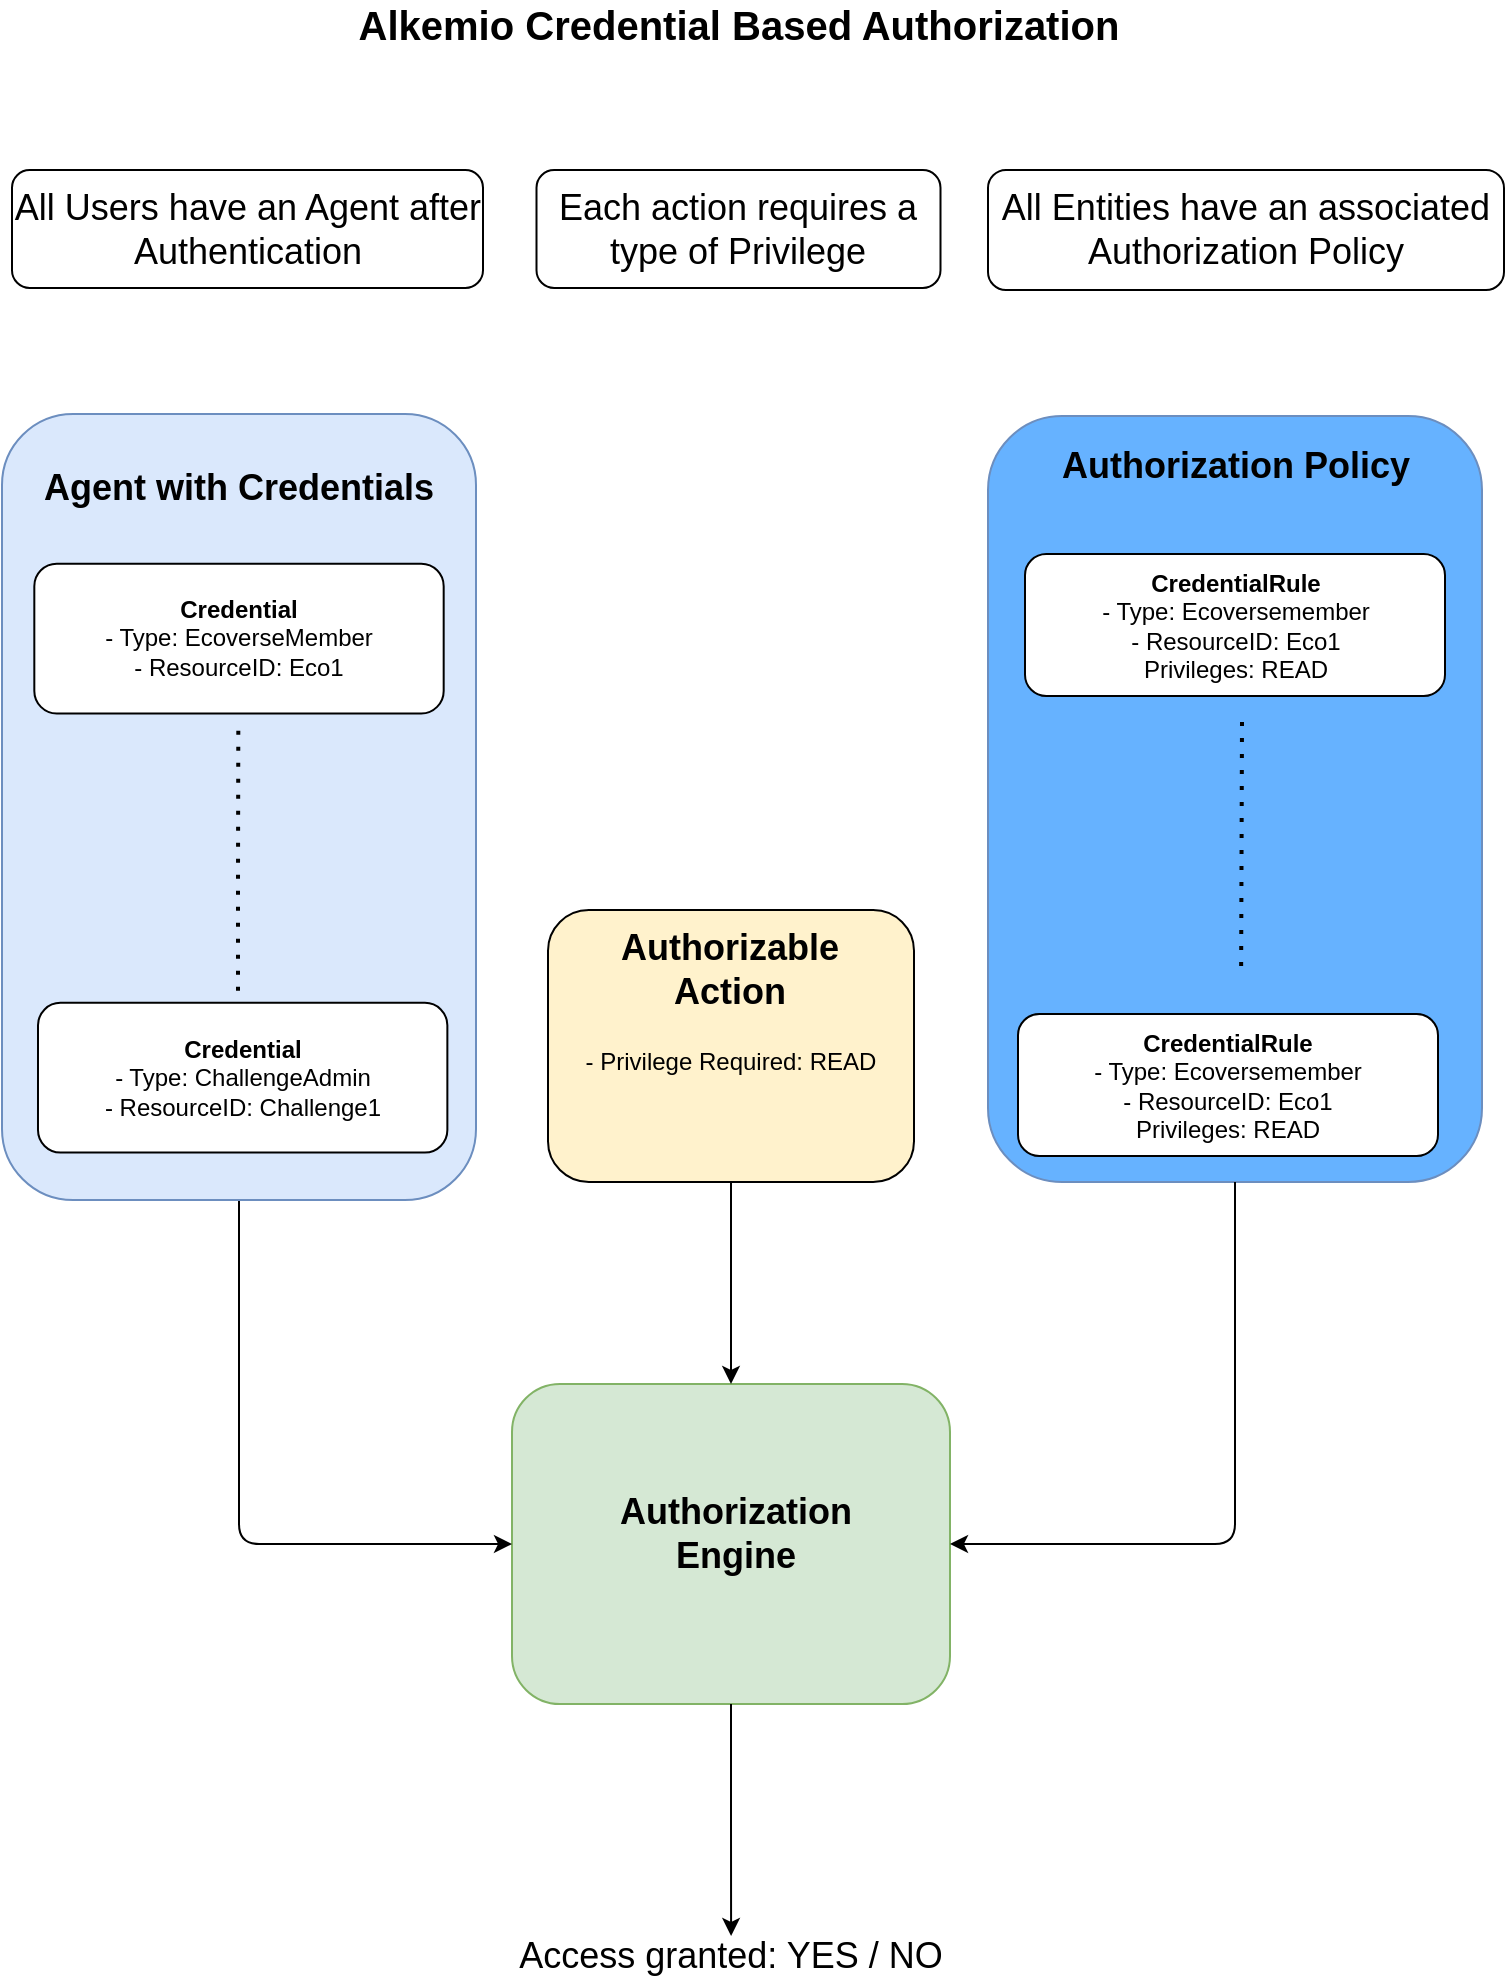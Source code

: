 <mxfile version="14.6.13" type="device" pages="2"><diagram name="Credential Based Authorization" id="MRnfxQKDurDMuoabgHoY"><mxGraphModel dx="1342" dy="816" grid="0" gridSize="10" guides="1" tooltips="1" connect="1" arrows="1" fold="1" page="1" pageScale="1" pageWidth="827" pageHeight="1169" math="0" shadow="0"><root><mxCell id="dUI4cDzIz1VOxFGTC87Q-0"/><mxCell id="dUI4cDzIz1VOxFGTC87Q-1" parent="dUI4cDzIz1VOxFGTC87Q-0"/><mxCell id="dUI4cDzIz1VOxFGTC87Q-4" value="Alkemio Credential Based Authorization" style="text;html=1;strokeColor=none;fillColor=none;align=center;verticalAlign=middle;whiteSpace=wrap;rounded=0;fontSize=20;fontStyle=1" parent="dUI4cDzIz1VOxFGTC87Q-1" vertex="1"><mxGeometry x="226" y="30" width="414.5" height="20" as="geometry"/></mxCell><mxCell id="dUI4cDzIz1VOxFGTC87Q-11" value="" style="group" parent="dUI4cDzIz1VOxFGTC87Q-1" vertex="1" connectable="0"><mxGeometry x="558" y="236" width="247" height="383" as="geometry"/></mxCell><mxCell id="dUI4cDzIz1VOxFGTC87Q-12" value="" style="rounded=1;whiteSpace=wrap;html=1;strokeColor=#6c8ebf;fillColor=#66B2FF;" parent="dUI4cDzIz1VOxFGTC87Q-11" vertex="1"><mxGeometry width="247" height="383" as="geometry"/></mxCell><mxCell id="dUI4cDzIz1VOxFGTC87Q-13" value="&lt;b&gt;CredentialRule&lt;/b&gt;&lt;br&gt;- Type: Ecoversemember&lt;br&gt;- ResourceID: Eco1&lt;br&gt;Privileges: READ" style="rounded=1;whiteSpace=wrap;html=1;" parent="dUI4cDzIz1VOxFGTC87Q-11" vertex="1"><mxGeometry x="18.5" y="69" width="210" height="71" as="geometry"/></mxCell><mxCell id="dUI4cDzIz1VOxFGTC87Q-15" value="&lt;font style=&quot;font-size: 18px&quot;&gt;&lt;b&gt;Authorization Policy&lt;br&gt;&lt;/b&gt;&lt;/font&gt;" style="text;html=1;strokeColor=none;fillColor=none;align=center;verticalAlign=middle;whiteSpace=wrap;rounded=0;" parent="dUI4cDzIz1VOxFGTC87Q-11" vertex="1"><mxGeometry x="23.5" y="15" width="200" height="20" as="geometry"/></mxCell><mxCell id="dUI4cDzIz1VOxFGTC87Q-55" value="&lt;b&gt;CredentialRule&lt;/b&gt;&lt;br&gt;- Type: Ecoversemember&lt;br&gt;- ResourceID: Eco1&lt;br&gt;Privileges: READ" style="rounded=1;whiteSpace=wrap;html=1;" parent="dUI4cDzIz1VOxFGTC87Q-11" vertex="1"><mxGeometry x="15" y="299" width="210" height="71" as="geometry"/></mxCell><mxCell id="dUI4cDzIz1VOxFGTC87Q-57" value="" style="endArrow=none;dashed=1;html=1;dashPattern=1 3;strokeWidth=2;fontSize=11;" parent="dUI4cDzIz1VOxFGTC87Q-11" edge="1"><mxGeometry width="50" height="50" relative="1" as="geometry"><mxPoint x="127" y="153" as="sourcePoint"/><mxPoint x="126.55" y="281" as="targetPoint"/></mxGeometry></mxCell><mxCell id="dUI4cDzIz1VOxFGTC87Q-25" value="" style="group" parent="dUI4cDzIz1VOxFGTC87Q-1" vertex="1" connectable="0"><mxGeometry x="320" y="720" width="219" height="160" as="geometry"/></mxCell><mxCell id="dUI4cDzIz1VOxFGTC87Q-26" value="" style="rounded=1;whiteSpace=wrap;html=1;fillColor=#d5e8d4;strokeColor=#82b366;" parent="dUI4cDzIz1VOxFGTC87Q-25" vertex="1"><mxGeometry width="219" height="160" as="geometry"/></mxCell><mxCell id="dUI4cDzIz1VOxFGTC87Q-27" value="&lt;b&gt;&lt;font style=&quot;font-size: 18px&quot;&gt;Authorization Engine&lt;/font&gt;&lt;/b&gt;" style="text;html=1;strokeColor=none;fillColor=none;align=center;verticalAlign=middle;whiteSpace=wrap;rounded=0;" parent="dUI4cDzIz1VOxFGTC87Q-25" vertex="1"><mxGeometry x="47.004" y="57" width="130.031" height="35" as="geometry"/></mxCell><mxCell id="dUI4cDzIz1VOxFGTC87Q-30" value="" style="endArrow=classic;html=1;fontSize=8;entryX=0;entryY=0.5;entryDx=0;entryDy=0;edgeStyle=orthogonalEdgeStyle;exitX=0.5;exitY=1;exitDx=0;exitDy=0;" parent="dUI4cDzIz1VOxFGTC87Q-1" source="dUI4cDzIz1VOxFGTC87Q-44" target="dUI4cDzIz1VOxFGTC87Q-26" edge="1"><mxGeometry width="50" height="50" relative="1" as="geometry"><mxPoint x="360" y="470" as="sourcePoint"/><mxPoint x="361" y="280" as="targetPoint"/></mxGeometry></mxCell><mxCell id="dUI4cDzIz1VOxFGTC87Q-43" value="" style="group" parent="dUI4cDzIz1VOxFGTC87Q-1" vertex="1" connectable="0"><mxGeometry x="65" y="235" width="237" height="393" as="geometry"/></mxCell><mxCell id="dUI4cDzIz1VOxFGTC87Q-44" value="" style="rounded=1;whiteSpace=wrap;html=1;fillColor=#dae8fc;strokeColor=#6c8ebf;" parent="dUI4cDzIz1VOxFGTC87Q-43" vertex="1"><mxGeometry width="237.0" height="393" as="geometry"/></mxCell><mxCell id="dUI4cDzIz1VOxFGTC87Q-46" value="&lt;b&gt;Credential&lt;/b&gt;&lt;br&gt;- Type: EcoverseMember&lt;br&gt;- ResourceID: Eco1" style="rounded=1;whiteSpace=wrap;html=1;" parent="dUI4cDzIz1VOxFGTC87Q-43" vertex="1"><mxGeometry x="16.159" y="74.857" width="204.682" height="74.857" as="geometry"/></mxCell><mxCell id="dUI4cDzIz1VOxFGTC87Q-48" value="&lt;b&gt;&lt;font style=&quot;font-size: 18px&quot;&gt;Agent with Credentials&lt;/font&gt;&lt;/b&gt;" style="text;html=1;strokeColor=none;fillColor=none;align=center;verticalAlign=middle;whiteSpace=wrap;rounded=0;" parent="dUI4cDzIz1VOxFGTC87Q-43" vertex="1"><mxGeometry x="10.773" y="18.714" width="215.455" height="37.429" as="geometry"/></mxCell><mxCell id="dUI4cDzIz1VOxFGTC87Q-54" value="&lt;b&gt;Credential&lt;/b&gt;&lt;br&gt;- Type: ChallengeAdmin&lt;br&gt;- ResourceID: Challenge1" style="rounded=1;whiteSpace=wrap;html=1;" parent="dUI4cDzIz1VOxFGTC87Q-43" vertex="1"><mxGeometry x="17.999" y="294.425" width="204.682" height="74.857" as="geometry"/></mxCell><mxCell id="dUI4cDzIz1VOxFGTC87Q-50" value="" style="endArrow=none;dashed=1;html=1;dashPattern=1 3;strokeWidth=2;" parent="dUI4cDzIz1VOxFGTC87Q-43" edge="1"><mxGeometry width="50" height="50" relative="1" as="geometry"><mxPoint x="118" y="288.42" as="sourcePoint"/><mxPoint x="118.16" y="157.002" as="targetPoint"/><Array as="points"><mxPoint x="118" y="234.42"/></Array></mxGeometry></mxCell><mxCell id="dUI4cDzIz1VOxFGTC87Q-63" value="" style="group" parent="dUI4cDzIz1VOxFGTC87Q-1" vertex="1" connectable="0"><mxGeometry x="338" y="483" width="183" height="136" as="geometry"/></mxCell><mxCell id="dUI4cDzIz1VOxFGTC87Q-60" value="&lt;br&gt;- Privilege Required: READ" style="rounded=1;whiteSpace=wrap;html=1;fillColor=#FFF2CC;" parent="dUI4cDzIz1VOxFGTC87Q-63" vertex="1"><mxGeometry width="183" height="136" as="geometry"/></mxCell><mxCell id="dUI4cDzIz1VOxFGTC87Q-61" value="&lt;font style=&quot;font-size: 18px&quot;&gt;&lt;b&gt;Authorizable Action&lt;/b&gt;&lt;/font&gt;" style="text;html=1;strokeColor=none;fillColor=none;align=center;verticalAlign=middle;whiteSpace=wrap;rounded=0;" parent="dUI4cDzIz1VOxFGTC87Q-63" vertex="1"><mxGeometry x="13.238" y="14.233" width="155.745" height="31.628" as="geometry"/></mxCell><mxCell id="dUI4cDzIz1VOxFGTC87Q-64" value="" style="endArrow=classic;html=1;fontSize=8;entryX=1;entryY=0.5;entryDx=0;entryDy=0;edgeStyle=orthogonalEdgeStyle;exitX=0.5;exitY=1;exitDx=0;exitDy=0;" parent="dUI4cDzIz1VOxFGTC87Q-1" source="dUI4cDzIz1VOxFGTC87Q-12" target="dUI4cDzIz1VOxFGTC87Q-26" edge="1"><mxGeometry width="50" height="50" relative="1" as="geometry"><mxPoint x="193.5" y="638" as="sourcePoint"/><mxPoint x="333.75" y="807" as="targetPoint"/></mxGeometry></mxCell><mxCell id="dUI4cDzIz1VOxFGTC87Q-65" style="edgeStyle=orthogonalEdgeStyle;rounded=0;orthogonalLoop=1;jettySize=auto;html=1;exitX=0.5;exitY=1;exitDx=0;exitDy=0;entryX=0.5;entryY=0;entryDx=0;entryDy=0;" parent="dUI4cDzIz1VOxFGTC87Q-1" source="dUI4cDzIz1VOxFGTC87Q-60" target="dUI4cDzIz1VOxFGTC87Q-26" edge="1"><mxGeometry relative="1" as="geometry"/></mxCell><mxCell id="dUI4cDzIz1VOxFGTC87Q-66" style="edgeStyle=orthogonalEdgeStyle;rounded=0;orthogonalLoop=1;jettySize=auto;html=1;" parent="dUI4cDzIz1VOxFGTC87Q-1" source="dUI4cDzIz1VOxFGTC87Q-26" target="dUI4cDzIz1VOxFGTC87Q-67" edge="1"><mxGeometry relative="1" as="geometry"><mxPoint x="429.5" y="995" as="targetPoint"/></mxGeometry></mxCell><mxCell id="dUI4cDzIz1VOxFGTC87Q-67" value="&lt;font style=&quot;font-size: 18px&quot;&gt;Access granted: YES / NO&lt;/font&gt;" style="text;html=1;strokeColor=none;fillColor=none;align=center;verticalAlign=middle;whiteSpace=wrap;rounded=0;" parent="dUI4cDzIz1VOxFGTC87Q-1" vertex="1"><mxGeometry x="292.25" y="996" width="274.5" height="20" as="geometry"/></mxCell><mxCell id="dUI4cDzIz1VOxFGTC87Q-68" value="&lt;font style=&quot;font-size: 18px&quot;&gt;All Entities have an associated Authorization Policy&lt;/font&gt;" style="text;html=1;fillColor=none;align=center;verticalAlign=middle;whiteSpace=wrap;rounded=1;strokeColor=#000000;" parent="dUI4cDzIz1VOxFGTC87Q-1" vertex="1"><mxGeometry x="558" y="113" width="258" height="60" as="geometry"/></mxCell><mxCell id="dUI4cDzIz1VOxFGTC87Q-69" value="&lt;font style=&quot;font-size: 18px&quot;&gt;All Users have an Agent after Authentication&lt;/font&gt;" style="text;html=1;fillColor=none;align=center;verticalAlign=middle;whiteSpace=wrap;rounded=1;strokeColor=#000000;" parent="dUI4cDzIz1VOxFGTC87Q-1" vertex="1"><mxGeometry x="70" y="113" width="235.5" height="59" as="geometry"/></mxCell><mxCell id="dUI4cDzIz1VOxFGTC87Q-70" value="&lt;font style=&quot;font-size: 18px&quot;&gt;Each action requires a type of Privilege&lt;/font&gt;" style="text;html=1;fillColor=none;align=center;verticalAlign=middle;whiteSpace=wrap;rounded=1;strokeColor=#000000;" parent="dUI4cDzIz1VOxFGTC87Q-1" vertex="1"><mxGeometry x="332.25" y="113" width="202" height="59" as="geometry"/></mxCell></root></mxGraphModel></diagram><diagram id="-_vl1HNvu3o6Zi0GTTH3" name="Authentication Providers"><mxGraphModel dx="1422" dy="815" grid="1" gridSize="10" guides="1" tooltips="1" connect="1" arrows="1" fold="1" page="1" pageScale="1" pageWidth="850" pageHeight="1100" math="0" shadow="0"><root><mxCell id="f5jdpdBbfyoXNhj2Y4-K-0"/><mxCell id="f5jdpdBbfyoXNhj2Y4-K-1" parent="f5jdpdBbfyoXNhj2Y4-K-0"/><mxCell id="f5jdpdBbfyoXNhj2Y4-K-3" value="&lt;font style=&quot;font-size: 24px&quot;&gt;&lt;i&gt;Cluster&lt;/i&gt;&lt;/font&gt;" style="text;html=1;strokeColor=none;fillColor=none;align=center;verticalAlign=middle;whiteSpace=wrap;rounded=0;" parent="f5jdpdBbfyoXNhj2Y4-K-1" vertex="1"><mxGeometry x="580" y="210" width="210" height="20" as="geometry"/></mxCell><mxCell id="f5jdpdBbfyoXNhj2Y4-K-7" style="edgeStyle=orthogonalEdgeStyle;rounded=0;orthogonalLoop=1;jettySize=auto;html=1;entryX=0;entryY=0.5;entryDx=0;entryDy=0;" parent="f5jdpdBbfyoXNhj2Y4-K-1" target="f5jdpdBbfyoXNhj2Y4-K-15" edge="1"><mxGeometry relative="1" as="geometry"><mxPoint x="382.31" y="698.845" as="targetPoint"/><mxPoint x="170" y="585" as="sourcePoint"/><Array as="points"><mxPoint x="210" y="585"/></Array></mxGeometry></mxCell><mxCell id="f5jdpdBbfyoXNhj2Y4-K-13" value="" style="rounded=0;whiteSpace=wrap;html=1;dashed=1;strokeColor=#6c8ebf;fillColor=#99CCFF;" parent="f5jdpdBbfyoXNhj2Y4-K-1" vertex="1"><mxGeometry x="420" y="460" width="540" height="330" as="geometry"/></mxCell><mxCell id="f5jdpdBbfyoXNhj2Y4-K-37" value="&lt;font style=&quot;font-size: 36px&quot;&gt;&lt;i&gt;Lifecycle&lt;/i&gt;&lt;/font&gt;" style="text;html=1;strokeColor=none;fillColor=none;align=center;verticalAlign=middle;whiteSpace=wrap;rounded=0;" parent="f5jdpdBbfyoXNhj2Y4-K-1" vertex="1"><mxGeometry x="525" y="480" width="320" height="20" as="geometry"/></mxCell><mxCell id="LKFLFZ1MHiYJETV8S1IO-4" value="&lt;font style=&quot;font-size: 18px&quot; color=&quot;#ffffff&quot;&gt;Machine Definition&lt;/font&gt;" style="rounded=1;whiteSpace=wrap;html=1;fillColor=#2D546A;" vertex="1" parent="f5jdpdBbfyoXNhj2Y4-K-1"><mxGeometry x="510" y="535" width="130" height="100" as="geometry"/></mxCell><mxCell id="LKFLFZ1MHiYJETV8S1IO-8" value="" style="group" vertex="1" connectable="0" parent="f5jdpdBbfyoXNhj2Y4-K-1"><mxGeometry x="320" y="510" width="141" height="150" as="geometry"/></mxCell><mxCell id="f5jdpdBbfyoXNhj2Y4-K-15" value="" style="rounded=0;whiteSpace=wrap;html=1;strokeColor=#82b366;fillColor=#D5E8D4;" parent="LKFLFZ1MHiYJETV8S1IO-8" vertex="1"><mxGeometry width="141" height="150.0" as="geometry"/></mxCell><mxCell id="f5jdpdBbfyoXNhj2Y4-K-35" value="&lt;font face=&quot;helvetica&quot;&gt;&lt;span style=&quot;font-size: 18px&quot;&gt;Events&lt;/span&gt;&lt;/font&gt;" style="text;whiteSpace=wrap;html=1;align=center;labelBackgroundColor=none;" parent="LKFLFZ1MHiYJETV8S1IO-8" vertex="1"><mxGeometry x="8.522" y="50.0" width="123.956" height="50.0" as="geometry"/></mxCell><mxCell id="LKFLFZ1MHiYJETV8S1IO-9" value="" style="group" vertex="1" connectable="0" parent="f5jdpdBbfyoXNhj2Y4-K-1"><mxGeometry x="870" y="510" width="170" height="150" as="geometry"/></mxCell><mxCell id="LKFLFZ1MHiYJETV8S1IO-10" value="" style="rounded=0;whiteSpace=wrap;html=1;strokeColor=#82b366;fillColor=#D5E8D4;" vertex="1" parent="LKFLFZ1MHiYJETV8S1IO-9"><mxGeometry width="170" height="150.0" as="geometry"/></mxCell><mxCell id="LKFLFZ1MHiYJETV8S1IO-11" value="&lt;font face=&quot;helvetica&quot;&gt;&lt;span style=&quot;font-size: 18px&quot;&gt;Provider&lt;br&gt;- Commands&lt;br&gt;- Guards&lt;br&gt;- ...&lt;/span&gt;&lt;/font&gt;" style="text;whiteSpace=wrap;html=1;align=center;labelBackgroundColor=none;" vertex="1" parent="LKFLFZ1MHiYJETV8S1IO-9"><mxGeometry x="10.275" y="20.0" width="149.451" height="50.0" as="geometry"/></mxCell><mxCell id="LKFLFZ1MHiYJETV8S1IO-3" value="" style="group" vertex="1" connectable="0" parent="f5jdpdBbfyoXNhj2Y4-K-1"><mxGeometry x="430" y="700" width="510" height="70" as="geometry"/></mxCell><mxCell id="LKFLFZ1MHiYJETV8S1IO-1" value="" style="rounded=1;whiteSpace=wrap;html=1;fillColor=#2D546A;" vertex="1" parent="LKFLFZ1MHiYJETV8S1IO-3"><mxGeometry width="510" height="70" as="geometry"/></mxCell><mxCell id="f5jdpdBbfyoXNhj2Y4-K-22" value="&lt;div style=&quot;text-align: center&quot;&gt;&lt;span style=&quot;font-size: 20px ; font-family: &amp;#34;helvetica&amp;#34;&quot;&gt;&lt;font color=&quot;#ffffff&quot;&gt;XState Engine&lt;/font&gt;&lt;/span&gt;&lt;/div&gt;" style="text;whiteSpace=wrap;html=1;" parent="LKFLFZ1MHiYJETV8S1IO-3" vertex="1"><mxGeometry x="180" y="16.66" width="170" height="36.69" as="geometry"/></mxCell><mxCell id="LKFLFZ1MHiYJETV8S1IO-5" value="&lt;font style=&quot;font-size: 18px&quot; color=&quot;#ffffff&quot;&gt;Machine &lt;br&gt;State&lt;/font&gt;" style="rounded=1;whiteSpace=wrap;html=1;fillColor=#2D546A;" vertex="1" parent="f5jdpdBbfyoXNhj2Y4-K-1"><mxGeometry x="690" y="535" width="140" height="100" as="geometry"/></mxCell><mxCell id="LKFLFZ1MHiYJETV8S1IO-12" style="edgeStyle=orthogonalEdgeStyle;rounded=0;orthogonalLoop=1;jettySize=auto;html=1;entryX=0;entryY=0.5;entryDx=0;entryDy=0;" edge="1" parent="f5jdpdBbfyoXNhj2Y4-K-1"><mxGeometry relative="1" as="geometry"><mxPoint x="1190" y="580" as="targetPoint"/><mxPoint x="1040" y="580" as="sourcePoint"/><Array as="points"><mxPoint x="1080" y="580"/></Array></mxGeometry></mxCell></root></mxGraphModel></diagram></mxfile>